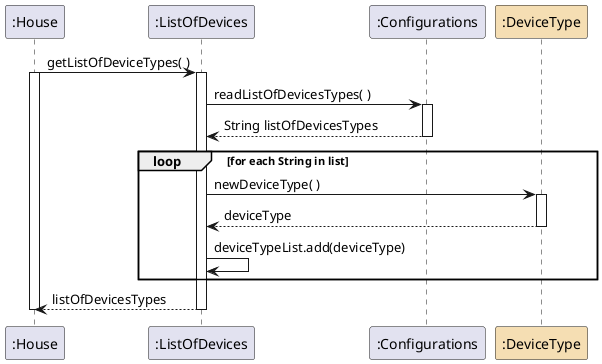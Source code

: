 @startuml

participant ":House" as H
participant ":ListOfDevices" as L
participant ":Configurations" as C

participant ":DeviceType" as D #F5DEB3


H -> L: getListOfDeviceTypes( )
activate H

activate L
L -> C: readListOfDevicesTypes( )

activate C
L <-- C: String listOfDevicesTypes
deactivate C

loop for each String in list

	L -> D: newDeviceType( )
	activate D

	L <-- D: deviceType
	deactivate D

	L -> L: deviceTypeList.add(deviceType)
end

H <-- L: listOfDevicesTypes
deactivate L

deactivate H
@enduml